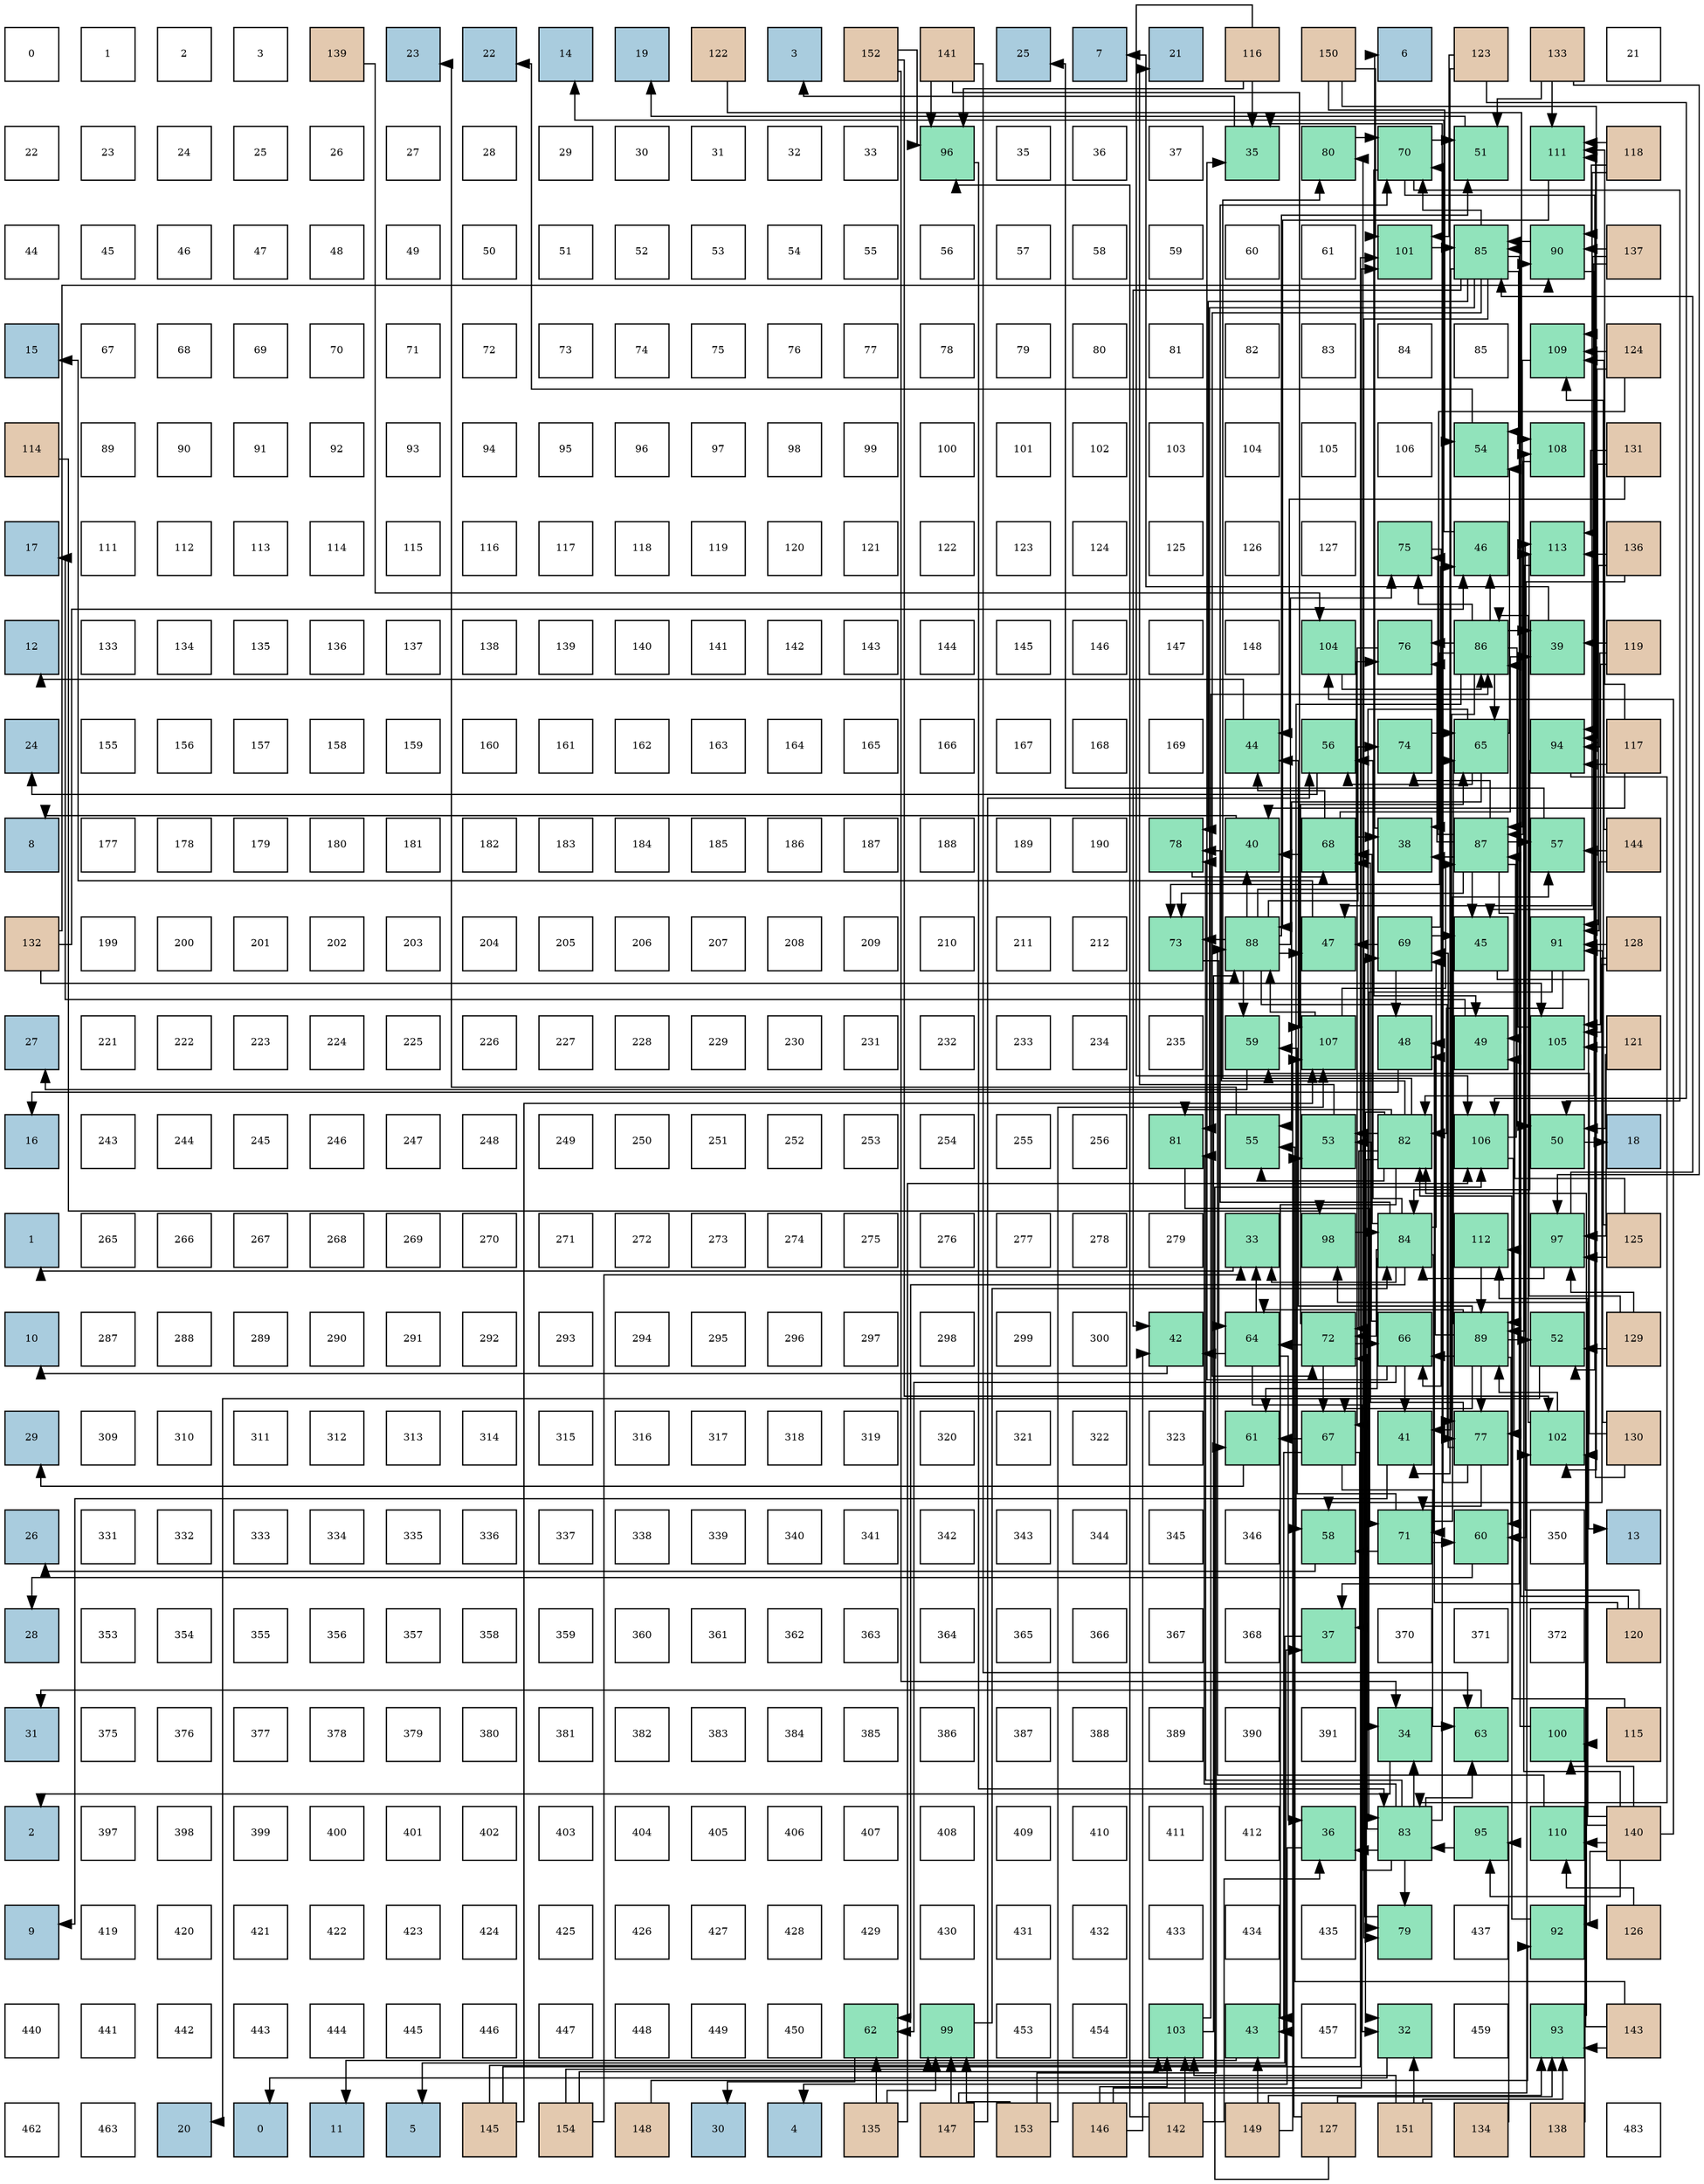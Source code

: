 digraph layout{
 rankdir=TB;
 splines=ortho;
 node [style=filled shape=square fixedsize=true width=0.6];
0[label="0", fontsize=8, fillcolor="#ffffff"];
1[label="1", fontsize=8, fillcolor="#ffffff"];
2[label="2", fontsize=8, fillcolor="#ffffff"];
3[label="3", fontsize=8, fillcolor="#ffffff"];
4[label="139", fontsize=8, fillcolor="#e3c9af"];
5[label="23", fontsize=8, fillcolor="#a9ccde"];
6[label="22", fontsize=8, fillcolor="#a9ccde"];
7[label="14", fontsize=8, fillcolor="#a9ccde"];
8[label="19", fontsize=8, fillcolor="#a9ccde"];
9[label="122", fontsize=8, fillcolor="#e3c9af"];
10[label="3", fontsize=8, fillcolor="#a9ccde"];
11[label="152", fontsize=8, fillcolor="#e3c9af"];
12[label="141", fontsize=8, fillcolor="#e3c9af"];
13[label="25", fontsize=8, fillcolor="#a9ccde"];
14[label="7", fontsize=8, fillcolor="#a9ccde"];
15[label="21", fontsize=8, fillcolor="#a9ccde"];
16[label="116", fontsize=8, fillcolor="#e3c9af"];
17[label="150", fontsize=8, fillcolor="#e3c9af"];
18[label="6", fontsize=8, fillcolor="#a9ccde"];
19[label="123", fontsize=8, fillcolor="#e3c9af"];
20[label="133", fontsize=8, fillcolor="#e3c9af"];
21[label="21", fontsize=8, fillcolor="#ffffff"];
22[label="22", fontsize=8, fillcolor="#ffffff"];
23[label="23", fontsize=8, fillcolor="#ffffff"];
24[label="24", fontsize=8, fillcolor="#ffffff"];
25[label="25", fontsize=8, fillcolor="#ffffff"];
26[label="26", fontsize=8, fillcolor="#ffffff"];
27[label="27", fontsize=8, fillcolor="#ffffff"];
28[label="28", fontsize=8, fillcolor="#ffffff"];
29[label="29", fontsize=8, fillcolor="#ffffff"];
30[label="30", fontsize=8, fillcolor="#ffffff"];
31[label="31", fontsize=8, fillcolor="#ffffff"];
32[label="32", fontsize=8, fillcolor="#ffffff"];
33[label="33", fontsize=8, fillcolor="#ffffff"];
34[label="96", fontsize=8, fillcolor="#91e3bb"];
35[label="35", fontsize=8, fillcolor="#ffffff"];
36[label="36", fontsize=8, fillcolor="#ffffff"];
37[label="37", fontsize=8, fillcolor="#ffffff"];
38[label="35", fontsize=8, fillcolor="#91e3bb"];
39[label="80", fontsize=8, fillcolor="#91e3bb"];
40[label="70", fontsize=8, fillcolor="#91e3bb"];
41[label="51", fontsize=8, fillcolor="#91e3bb"];
42[label="111", fontsize=8, fillcolor="#91e3bb"];
43[label="118", fontsize=8, fillcolor="#e3c9af"];
44[label="44", fontsize=8, fillcolor="#ffffff"];
45[label="45", fontsize=8, fillcolor="#ffffff"];
46[label="46", fontsize=8, fillcolor="#ffffff"];
47[label="47", fontsize=8, fillcolor="#ffffff"];
48[label="48", fontsize=8, fillcolor="#ffffff"];
49[label="49", fontsize=8, fillcolor="#ffffff"];
50[label="50", fontsize=8, fillcolor="#ffffff"];
51[label="51", fontsize=8, fillcolor="#ffffff"];
52[label="52", fontsize=8, fillcolor="#ffffff"];
53[label="53", fontsize=8, fillcolor="#ffffff"];
54[label="54", fontsize=8, fillcolor="#ffffff"];
55[label="55", fontsize=8, fillcolor="#ffffff"];
56[label="56", fontsize=8, fillcolor="#ffffff"];
57[label="57", fontsize=8, fillcolor="#ffffff"];
58[label="58", fontsize=8, fillcolor="#ffffff"];
59[label="59", fontsize=8, fillcolor="#ffffff"];
60[label="60", fontsize=8, fillcolor="#ffffff"];
61[label="61", fontsize=8, fillcolor="#ffffff"];
62[label="101", fontsize=8, fillcolor="#91e3bb"];
63[label="85", fontsize=8, fillcolor="#91e3bb"];
64[label="90", fontsize=8, fillcolor="#91e3bb"];
65[label="137", fontsize=8, fillcolor="#e3c9af"];
66[label="15", fontsize=8, fillcolor="#a9ccde"];
67[label="67", fontsize=8, fillcolor="#ffffff"];
68[label="68", fontsize=8, fillcolor="#ffffff"];
69[label="69", fontsize=8, fillcolor="#ffffff"];
70[label="70", fontsize=8, fillcolor="#ffffff"];
71[label="71", fontsize=8, fillcolor="#ffffff"];
72[label="72", fontsize=8, fillcolor="#ffffff"];
73[label="73", fontsize=8, fillcolor="#ffffff"];
74[label="74", fontsize=8, fillcolor="#ffffff"];
75[label="75", fontsize=8, fillcolor="#ffffff"];
76[label="76", fontsize=8, fillcolor="#ffffff"];
77[label="77", fontsize=8, fillcolor="#ffffff"];
78[label="78", fontsize=8, fillcolor="#ffffff"];
79[label="79", fontsize=8, fillcolor="#ffffff"];
80[label="80", fontsize=8, fillcolor="#ffffff"];
81[label="81", fontsize=8, fillcolor="#ffffff"];
82[label="82", fontsize=8, fillcolor="#ffffff"];
83[label="83", fontsize=8, fillcolor="#ffffff"];
84[label="84", fontsize=8, fillcolor="#ffffff"];
85[label="85", fontsize=8, fillcolor="#ffffff"];
86[label="109", fontsize=8, fillcolor="#91e3bb"];
87[label="124", fontsize=8, fillcolor="#e3c9af"];
88[label="114", fontsize=8, fillcolor="#e3c9af"];
89[label="89", fontsize=8, fillcolor="#ffffff"];
90[label="90", fontsize=8, fillcolor="#ffffff"];
91[label="91", fontsize=8, fillcolor="#ffffff"];
92[label="92", fontsize=8, fillcolor="#ffffff"];
93[label="93", fontsize=8, fillcolor="#ffffff"];
94[label="94", fontsize=8, fillcolor="#ffffff"];
95[label="95", fontsize=8, fillcolor="#ffffff"];
96[label="96", fontsize=8, fillcolor="#ffffff"];
97[label="97", fontsize=8, fillcolor="#ffffff"];
98[label="98", fontsize=8, fillcolor="#ffffff"];
99[label="99", fontsize=8, fillcolor="#ffffff"];
100[label="100", fontsize=8, fillcolor="#ffffff"];
101[label="101", fontsize=8, fillcolor="#ffffff"];
102[label="102", fontsize=8, fillcolor="#ffffff"];
103[label="103", fontsize=8, fillcolor="#ffffff"];
104[label="104", fontsize=8, fillcolor="#ffffff"];
105[label="105", fontsize=8, fillcolor="#ffffff"];
106[label="106", fontsize=8, fillcolor="#ffffff"];
107[label="54", fontsize=8, fillcolor="#91e3bb"];
108[label="108", fontsize=8, fillcolor="#91e3bb"];
109[label="131", fontsize=8, fillcolor="#e3c9af"];
110[label="17", fontsize=8, fillcolor="#a9ccde"];
111[label="111", fontsize=8, fillcolor="#ffffff"];
112[label="112", fontsize=8, fillcolor="#ffffff"];
113[label="113", fontsize=8, fillcolor="#ffffff"];
114[label="114", fontsize=8, fillcolor="#ffffff"];
115[label="115", fontsize=8, fillcolor="#ffffff"];
116[label="116", fontsize=8, fillcolor="#ffffff"];
117[label="117", fontsize=8, fillcolor="#ffffff"];
118[label="118", fontsize=8, fillcolor="#ffffff"];
119[label="119", fontsize=8, fillcolor="#ffffff"];
120[label="120", fontsize=8, fillcolor="#ffffff"];
121[label="121", fontsize=8, fillcolor="#ffffff"];
122[label="122", fontsize=8, fillcolor="#ffffff"];
123[label="123", fontsize=8, fillcolor="#ffffff"];
124[label="124", fontsize=8, fillcolor="#ffffff"];
125[label="125", fontsize=8, fillcolor="#ffffff"];
126[label="126", fontsize=8, fillcolor="#ffffff"];
127[label="127", fontsize=8, fillcolor="#ffffff"];
128[label="75", fontsize=8, fillcolor="#91e3bb"];
129[label="46", fontsize=8, fillcolor="#91e3bb"];
130[label="113", fontsize=8, fillcolor="#91e3bb"];
131[label="136", fontsize=8, fillcolor="#e3c9af"];
132[label="12", fontsize=8, fillcolor="#a9ccde"];
133[label="133", fontsize=8, fillcolor="#ffffff"];
134[label="134", fontsize=8, fillcolor="#ffffff"];
135[label="135", fontsize=8, fillcolor="#ffffff"];
136[label="136", fontsize=8, fillcolor="#ffffff"];
137[label="137", fontsize=8, fillcolor="#ffffff"];
138[label="138", fontsize=8, fillcolor="#ffffff"];
139[label="139", fontsize=8, fillcolor="#ffffff"];
140[label="140", fontsize=8, fillcolor="#ffffff"];
141[label="141", fontsize=8, fillcolor="#ffffff"];
142[label="142", fontsize=8, fillcolor="#ffffff"];
143[label="143", fontsize=8, fillcolor="#ffffff"];
144[label="144", fontsize=8, fillcolor="#ffffff"];
145[label="145", fontsize=8, fillcolor="#ffffff"];
146[label="146", fontsize=8, fillcolor="#ffffff"];
147[label="147", fontsize=8, fillcolor="#ffffff"];
148[label="148", fontsize=8, fillcolor="#ffffff"];
149[label="104", fontsize=8, fillcolor="#91e3bb"];
150[label="76", fontsize=8, fillcolor="#91e3bb"];
151[label="86", fontsize=8, fillcolor="#91e3bb"];
152[label="39", fontsize=8, fillcolor="#91e3bb"];
153[label="119", fontsize=8, fillcolor="#e3c9af"];
154[label="24", fontsize=8, fillcolor="#a9ccde"];
155[label="155", fontsize=8, fillcolor="#ffffff"];
156[label="156", fontsize=8, fillcolor="#ffffff"];
157[label="157", fontsize=8, fillcolor="#ffffff"];
158[label="158", fontsize=8, fillcolor="#ffffff"];
159[label="159", fontsize=8, fillcolor="#ffffff"];
160[label="160", fontsize=8, fillcolor="#ffffff"];
161[label="161", fontsize=8, fillcolor="#ffffff"];
162[label="162", fontsize=8, fillcolor="#ffffff"];
163[label="163", fontsize=8, fillcolor="#ffffff"];
164[label="164", fontsize=8, fillcolor="#ffffff"];
165[label="165", fontsize=8, fillcolor="#ffffff"];
166[label="166", fontsize=8, fillcolor="#ffffff"];
167[label="167", fontsize=8, fillcolor="#ffffff"];
168[label="168", fontsize=8, fillcolor="#ffffff"];
169[label="169", fontsize=8, fillcolor="#ffffff"];
170[label="44", fontsize=8, fillcolor="#91e3bb"];
171[label="56", fontsize=8, fillcolor="#91e3bb"];
172[label="74", fontsize=8, fillcolor="#91e3bb"];
173[label="65", fontsize=8, fillcolor="#91e3bb"];
174[label="94", fontsize=8, fillcolor="#91e3bb"];
175[label="117", fontsize=8, fillcolor="#e3c9af"];
176[label="8", fontsize=8, fillcolor="#a9ccde"];
177[label="177", fontsize=8, fillcolor="#ffffff"];
178[label="178", fontsize=8, fillcolor="#ffffff"];
179[label="179", fontsize=8, fillcolor="#ffffff"];
180[label="180", fontsize=8, fillcolor="#ffffff"];
181[label="181", fontsize=8, fillcolor="#ffffff"];
182[label="182", fontsize=8, fillcolor="#ffffff"];
183[label="183", fontsize=8, fillcolor="#ffffff"];
184[label="184", fontsize=8, fillcolor="#ffffff"];
185[label="185", fontsize=8, fillcolor="#ffffff"];
186[label="186", fontsize=8, fillcolor="#ffffff"];
187[label="187", fontsize=8, fillcolor="#ffffff"];
188[label="188", fontsize=8, fillcolor="#ffffff"];
189[label="189", fontsize=8, fillcolor="#ffffff"];
190[label="190", fontsize=8, fillcolor="#ffffff"];
191[label="78", fontsize=8, fillcolor="#91e3bb"];
192[label="40", fontsize=8, fillcolor="#91e3bb"];
193[label="68", fontsize=8, fillcolor="#91e3bb"];
194[label="38", fontsize=8, fillcolor="#91e3bb"];
195[label="87", fontsize=8, fillcolor="#91e3bb"];
196[label="57", fontsize=8, fillcolor="#91e3bb"];
197[label="144", fontsize=8, fillcolor="#e3c9af"];
198[label="132", fontsize=8, fillcolor="#e3c9af"];
199[label="199", fontsize=8, fillcolor="#ffffff"];
200[label="200", fontsize=8, fillcolor="#ffffff"];
201[label="201", fontsize=8, fillcolor="#ffffff"];
202[label="202", fontsize=8, fillcolor="#ffffff"];
203[label="203", fontsize=8, fillcolor="#ffffff"];
204[label="204", fontsize=8, fillcolor="#ffffff"];
205[label="205", fontsize=8, fillcolor="#ffffff"];
206[label="206", fontsize=8, fillcolor="#ffffff"];
207[label="207", fontsize=8, fillcolor="#ffffff"];
208[label="208", fontsize=8, fillcolor="#ffffff"];
209[label="209", fontsize=8, fillcolor="#ffffff"];
210[label="210", fontsize=8, fillcolor="#ffffff"];
211[label="211", fontsize=8, fillcolor="#ffffff"];
212[label="212", fontsize=8, fillcolor="#ffffff"];
213[label="73", fontsize=8, fillcolor="#91e3bb"];
214[label="88", fontsize=8, fillcolor="#91e3bb"];
215[label="47", fontsize=8, fillcolor="#91e3bb"];
216[label="69", fontsize=8, fillcolor="#91e3bb"];
217[label="45", fontsize=8, fillcolor="#91e3bb"];
218[label="91", fontsize=8, fillcolor="#91e3bb"];
219[label="128", fontsize=8, fillcolor="#e3c9af"];
220[label="27", fontsize=8, fillcolor="#a9ccde"];
221[label="221", fontsize=8, fillcolor="#ffffff"];
222[label="222", fontsize=8, fillcolor="#ffffff"];
223[label="223", fontsize=8, fillcolor="#ffffff"];
224[label="224", fontsize=8, fillcolor="#ffffff"];
225[label="225", fontsize=8, fillcolor="#ffffff"];
226[label="226", fontsize=8, fillcolor="#ffffff"];
227[label="227", fontsize=8, fillcolor="#ffffff"];
228[label="228", fontsize=8, fillcolor="#ffffff"];
229[label="229", fontsize=8, fillcolor="#ffffff"];
230[label="230", fontsize=8, fillcolor="#ffffff"];
231[label="231", fontsize=8, fillcolor="#ffffff"];
232[label="232", fontsize=8, fillcolor="#ffffff"];
233[label="233", fontsize=8, fillcolor="#ffffff"];
234[label="234", fontsize=8, fillcolor="#ffffff"];
235[label="235", fontsize=8, fillcolor="#ffffff"];
236[label="59", fontsize=8, fillcolor="#91e3bb"];
237[label="107", fontsize=8, fillcolor="#91e3bb"];
238[label="48", fontsize=8, fillcolor="#91e3bb"];
239[label="49", fontsize=8, fillcolor="#91e3bb"];
240[label="105", fontsize=8, fillcolor="#91e3bb"];
241[label="121", fontsize=8, fillcolor="#e3c9af"];
242[label="16", fontsize=8, fillcolor="#a9ccde"];
243[label="243", fontsize=8, fillcolor="#ffffff"];
244[label="244", fontsize=8, fillcolor="#ffffff"];
245[label="245", fontsize=8, fillcolor="#ffffff"];
246[label="246", fontsize=8, fillcolor="#ffffff"];
247[label="247", fontsize=8, fillcolor="#ffffff"];
248[label="248", fontsize=8, fillcolor="#ffffff"];
249[label="249", fontsize=8, fillcolor="#ffffff"];
250[label="250", fontsize=8, fillcolor="#ffffff"];
251[label="251", fontsize=8, fillcolor="#ffffff"];
252[label="252", fontsize=8, fillcolor="#ffffff"];
253[label="253", fontsize=8, fillcolor="#ffffff"];
254[label="254", fontsize=8, fillcolor="#ffffff"];
255[label="255", fontsize=8, fillcolor="#ffffff"];
256[label="256", fontsize=8, fillcolor="#ffffff"];
257[label="81", fontsize=8, fillcolor="#91e3bb"];
258[label="55", fontsize=8, fillcolor="#91e3bb"];
259[label="53", fontsize=8, fillcolor="#91e3bb"];
260[label="82", fontsize=8, fillcolor="#91e3bb"];
261[label="106", fontsize=8, fillcolor="#91e3bb"];
262[label="50", fontsize=8, fillcolor="#91e3bb"];
263[label="18", fontsize=8, fillcolor="#a9ccde"];
264[label="1", fontsize=8, fillcolor="#a9ccde"];
265[label="265", fontsize=8, fillcolor="#ffffff"];
266[label="266", fontsize=8, fillcolor="#ffffff"];
267[label="267", fontsize=8, fillcolor="#ffffff"];
268[label="268", fontsize=8, fillcolor="#ffffff"];
269[label="269", fontsize=8, fillcolor="#ffffff"];
270[label="270", fontsize=8, fillcolor="#ffffff"];
271[label="271", fontsize=8, fillcolor="#ffffff"];
272[label="272", fontsize=8, fillcolor="#ffffff"];
273[label="273", fontsize=8, fillcolor="#ffffff"];
274[label="274", fontsize=8, fillcolor="#ffffff"];
275[label="275", fontsize=8, fillcolor="#ffffff"];
276[label="276", fontsize=8, fillcolor="#ffffff"];
277[label="277", fontsize=8, fillcolor="#ffffff"];
278[label="278", fontsize=8, fillcolor="#ffffff"];
279[label="279", fontsize=8, fillcolor="#ffffff"];
280[label="33", fontsize=8, fillcolor="#91e3bb"];
281[label="98", fontsize=8, fillcolor="#91e3bb"];
282[label="84", fontsize=8, fillcolor="#91e3bb"];
283[label="112", fontsize=8, fillcolor="#91e3bb"];
284[label="97", fontsize=8, fillcolor="#91e3bb"];
285[label="125", fontsize=8, fillcolor="#e3c9af"];
286[label="10", fontsize=8, fillcolor="#a9ccde"];
287[label="287", fontsize=8, fillcolor="#ffffff"];
288[label="288", fontsize=8, fillcolor="#ffffff"];
289[label="289", fontsize=8, fillcolor="#ffffff"];
290[label="290", fontsize=8, fillcolor="#ffffff"];
291[label="291", fontsize=8, fillcolor="#ffffff"];
292[label="292", fontsize=8, fillcolor="#ffffff"];
293[label="293", fontsize=8, fillcolor="#ffffff"];
294[label="294", fontsize=8, fillcolor="#ffffff"];
295[label="295", fontsize=8, fillcolor="#ffffff"];
296[label="296", fontsize=8, fillcolor="#ffffff"];
297[label="297", fontsize=8, fillcolor="#ffffff"];
298[label="298", fontsize=8, fillcolor="#ffffff"];
299[label="299", fontsize=8, fillcolor="#ffffff"];
300[label="300", fontsize=8, fillcolor="#ffffff"];
301[label="42", fontsize=8, fillcolor="#91e3bb"];
302[label="64", fontsize=8, fillcolor="#91e3bb"];
303[label="72", fontsize=8, fillcolor="#91e3bb"];
304[label="66", fontsize=8, fillcolor="#91e3bb"];
305[label="89", fontsize=8, fillcolor="#91e3bb"];
306[label="52", fontsize=8, fillcolor="#91e3bb"];
307[label="129", fontsize=8, fillcolor="#e3c9af"];
308[label="29", fontsize=8, fillcolor="#a9ccde"];
309[label="309", fontsize=8, fillcolor="#ffffff"];
310[label="310", fontsize=8, fillcolor="#ffffff"];
311[label="311", fontsize=8, fillcolor="#ffffff"];
312[label="312", fontsize=8, fillcolor="#ffffff"];
313[label="313", fontsize=8, fillcolor="#ffffff"];
314[label="314", fontsize=8, fillcolor="#ffffff"];
315[label="315", fontsize=8, fillcolor="#ffffff"];
316[label="316", fontsize=8, fillcolor="#ffffff"];
317[label="317", fontsize=8, fillcolor="#ffffff"];
318[label="318", fontsize=8, fillcolor="#ffffff"];
319[label="319", fontsize=8, fillcolor="#ffffff"];
320[label="320", fontsize=8, fillcolor="#ffffff"];
321[label="321", fontsize=8, fillcolor="#ffffff"];
322[label="322", fontsize=8, fillcolor="#ffffff"];
323[label="323", fontsize=8, fillcolor="#ffffff"];
324[label="61", fontsize=8, fillcolor="#91e3bb"];
325[label="67", fontsize=8, fillcolor="#91e3bb"];
326[label="41", fontsize=8, fillcolor="#91e3bb"];
327[label="77", fontsize=8, fillcolor="#91e3bb"];
328[label="102", fontsize=8, fillcolor="#91e3bb"];
329[label="130", fontsize=8, fillcolor="#e3c9af"];
330[label="26", fontsize=8, fillcolor="#a9ccde"];
331[label="331", fontsize=8, fillcolor="#ffffff"];
332[label="332", fontsize=8, fillcolor="#ffffff"];
333[label="333", fontsize=8, fillcolor="#ffffff"];
334[label="334", fontsize=8, fillcolor="#ffffff"];
335[label="335", fontsize=8, fillcolor="#ffffff"];
336[label="336", fontsize=8, fillcolor="#ffffff"];
337[label="337", fontsize=8, fillcolor="#ffffff"];
338[label="338", fontsize=8, fillcolor="#ffffff"];
339[label="339", fontsize=8, fillcolor="#ffffff"];
340[label="340", fontsize=8, fillcolor="#ffffff"];
341[label="341", fontsize=8, fillcolor="#ffffff"];
342[label="342", fontsize=8, fillcolor="#ffffff"];
343[label="343", fontsize=8, fillcolor="#ffffff"];
344[label="344", fontsize=8, fillcolor="#ffffff"];
345[label="345", fontsize=8, fillcolor="#ffffff"];
346[label="346", fontsize=8, fillcolor="#ffffff"];
347[label="58", fontsize=8, fillcolor="#91e3bb"];
348[label="71", fontsize=8, fillcolor="#91e3bb"];
349[label="60", fontsize=8, fillcolor="#91e3bb"];
350[label="350", fontsize=8, fillcolor="#ffffff"];
351[label="13", fontsize=8, fillcolor="#a9ccde"];
352[label="28", fontsize=8, fillcolor="#a9ccde"];
353[label="353", fontsize=8, fillcolor="#ffffff"];
354[label="354", fontsize=8, fillcolor="#ffffff"];
355[label="355", fontsize=8, fillcolor="#ffffff"];
356[label="356", fontsize=8, fillcolor="#ffffff"];
357[label="357", fontsize=8, fillcolor="#ffffff"];
358[label="358", fontsize=8, fillcolor="#ffffff"];
359[label="359", fontsize=8, fillcolor="#ffffff"];
360[label="360", fontsize=8, fillcolor="#ffffff"];
361[label="361", fontsize=8, fillcolor="#ffffff"];
362[label="362", fontsize=8, fillcolor="#ffffff"];
363[label="363", fontsize=8, fillcolor="#ffffff"];
364[label="364", fontsize=8, fillcolor="#ffffff"];
365[label="365", fontsize=8, fillcolor="#ffffff"];
366[label="366", fontsize=8, fillcolor="#ffffff"];
367[label="367", fontsize=8, fillcolor="#ffffff"];
368[label="368", fontsize=8, fillcolor="#ffffff"];
369[label="37", fontsize=8, fillcolor="#91e3bb"];
370[label="370", fontsize=8, fillcolor="#ffffff"];
371[label="371", fontsize=8, fillcolor="#ffffff"];
372[label="372", fontsize=8, fillcolor="#ffffff"];
373[label="120", fontsize=8, fillcolor="#e3c9af"];
374[label="31", fontsize=8, fillcolor="#a9ccde"];
375[label="375", fontsize=8, fillcolor="#ffffff"];
376[label="376", fontsize=8, fillcolor="#ffffff"];
377[label="377", fontsize=8, fillcolor="#ffffff"];
378[label="378", fontsize=8, fillcolor="#ffffff"];
379[label="379", fontsize=8, fillcolor="#ffffff"];
380[label="380", fontsize=8, fillcolor="#ffffff"];
381[label="381", fontsize=8, fillcolor="#ffffff"];
382[label="382", fontsize=8, fillcolor="#ffffff"];
383[label="383", fontsize=8, fillcolor="#ffffff"];
384[label="384", fontsize=8, fillcolor="#ffffff"];
385[label="385", fontsize=8, fillcolor="#ffffff"];
386[label="386", fontsize=8, fillcolor="#ffffff"];
387[label="387", fontsize=8, fillcolor="#ffffff"];
388[label="388", fontsize=8, fillcolor="#ffffff"];
389[label="389", fontsize=8, fillcolor="#ffffff"];
390[label="390", fontsize=8, fillcolor="#ffffff"];
391[label="391", fontsize=8, fillcolor="#ffffff"];
392[label="34", fontsize=8, fillcolor="#91e3bb"];
393[label="63", fontsize=8, fillcolor="#91e3bb"];
394[label="100", fontsize=8, fillcolor="#91e3bb"];
395[label="115", fontsize=8, fillcolor="#e3c9af"];
396[label="2", fontsize=8, fillcolor="#a9ccde"];
397[label="397", fontsize=8, fillcolor="#ffffff"];
398[label="398", fontsize=8, fillcolor="#ffffff"];
399[label="399", fontsize=8, fillcolor="#ffffff"];
400[label="400", fontsize=8, fillcolor="#ffffff"];
401[label="401", fontsize=8, fillcolor="#ffffff"];
402[label="402", fontsize=8, fillcolor="#ffffff"];
403[label="403", fontsize=8, fillcolor="#ffffff"];
404[label="404", fontsize=8, fillcolor="#ffffff"];
405[label="405", fontsize=8, fillcolor="#ffffff"];
406[label="406", fontsize=8, fillcolor="#ffffff"];
407[label="407", fontsize=8, fillcolor="#ffffff"];
408[label="408", fontsize=8, fillcolor="#ffffff"];
409[label="409", fontsize=8, fillcolor="#ffffff"];
410[label="410", fontsize=8, fillcolor="#ffffff"];
411[label="411", fontsize=8, fillcolor="#ffffff"];
412[label="412", fontsize=8, fillcolor="#ffffff"];
413[label="36", fontsize=8, fillcolor="#91e3bb"];
414[label="83", fontsize=8, fillcolor="#91e3bb"];
415[label="95", fontsize=8, fillcolor="#91e3bb"];
416[label="110", fontsize=8, fillcolor="#91e3bb"];
417[label="140", fontsize=8, fillcolor="#e3c9af"];
418[label="9", fontsize=8, fillcolor="#a9ccde"];
419[label="419", fontsize=8, fillcolor="#ffffff"];
420[label="420", fontsize=8, fillcolor="#ffffff"];
421[label="421", fontsize=8, fillcolor="#ffffff"];
422[label="422", fontsize=8, fillcolor="#ffffff"];
423[label="423", fontsize=8, fillcolor="#ffffff"];
424[label="424", fontsize=8, fillcolor="#ffffff"];
425[label="425", fontsize=8, fillcolor="#ffffff"];
426[label="426", fontsize=8, fillcolor="#ffffff"];
427[label="427", fontsize=8, fillcolor="#ffffff"];
428[label="428", fontsize=8, fillcolor="#ffffff"];
429[label="429", fontsize=8, fillcolor="#ffffff"];
430[label="430", fontsize=8, fillcolor="#ffffff"];
431[label="431", fontsize=8, fillcolor="#ffffff"];
432[label="432", fontsize=8, fillcolor="#ffffff"];
433[label="433", fontsize=8, fillcolor="#ffffff"];
434[label="434", fontsize=8, fillcolor="#ffffff"];
435[label="435", fontsize=8, fillcolor="#ffffff"];
436[label="79", fontsize=8, fillcolor="#91e3bb"];
437[label="437", fontsize=8, fillcolor="#ffffff"];
438[label="92", fontsize=8, fillcolor="#91e3bb"];
439[label="126", fontsize=8, fillcolor="#e3c9af"];
440[label="440", fontsize=8, fillcolor="#ffffff"];
441[label="441", fontsize=8, fillcolor="#ffffff"];
442[label="442", fontsize=8, fillcolor="#ffffff"];
443[label="443", fontsize=8, fillcolor="#ffffff"];
444[label="444", fontsize=8, fillcolor="#ffffff"];
445[label="445", fontsize=8, fillcolor="#ffffff"];
446[label="446", fontsize=8, fillcolor="#ffffff"];
447[label="447", fontsize=8, fillcolor="#ffffff"];
448[label="448", fontsize=8, fillcolor="#ffffff"];
449[label="449", fontsize=8, fillcolor="#ffffff"];
450[label="450", fontsize=8, fillcolor="#ffffff"];
451[label="62", fontsize=8, fillcolor="#91e3bb"];
452[label="99", fontsize=8, fillcolor="#91e3bb"];
453[label="453", fontsize=8, fillcolor="#ffffff"];
454[label="454", fontsize=8, fillcolor="#ffffff"];
455[label="103", fontsize=8, fillcolor="#91e3bb"];
456[label="43", fontsize=8, fillcolor="#91e3bb"];
457[label="457", fontsize=8, fillcolor="#ffffff"];
458[label="32", fontsize=8, fillcolor="#91e3bb"];
459[label="459", fontsize=8, fillcolor="#ffffff"];
460[label="93", fontsize=8, fillcolor="#91e3bb"];
461[label="143", fontsize=8, fillcolor="#e3c9af"];
462[label="462", fontsize=8, fillcolor="#ffffff"];
463[label="463", fontsize=8, fillcolor="#ffffff"];
464[label="20", fontsize=8, fillcolor="#a9ccde"];
465[label="0", fontsize=8, fillcolor="#a9ccde"];
466[label="11", fontsize=8, fillcolor="#a9ccde"];
467[label="5", fontsize=8, fillcolor="#a9ccde"];
468[label="145", fontsize=8, fillcolor="#e3c9af"];
469[label="154", fontsize=8, fillcolor="#e3c9af"];
470[label="148", fontsize=8, fillcolor="#e3c9af"];
471[label="30", fontsize=8, fillcolor="#a9ccde"];
472[label="4", fontsize=8, fillcolor="#a9ccde"];
473[label="135", fontsize=8, fillcolor="#e3c9af"];
474[label="147", fontsize=8, fillcolor="#e3c9af"];
475[label="153", fontsize=8, fillcolor="#e3c9af"];
476[label="146", fontsize=8, fillcolor="#e3c9af"];
477[label="142", fontsize=8, fillcolor="#e3c9af"];
478[label="149", fontsize=8, fillcolor="#e3c9af"];
479[label="127", fontsize=8, fillcolor="#e3c9af"];
480[label="151", fontsize=8, fillcolor="#e3c9af"];
481[label="134", fontsize=8, fillcolor="#e3c9af"];
482[label="138", fontsize=8, fillcolor="#e3c9af"];
483[label="483", fontsize=8, fillcolor="#ffffff"];
edge [constraint=false, style=vis];458 -> 465;
280 -> 264;
392 -> 396;
38 -> 10;
413 -> 472;
369 -> 467;
194 -> 18;
152 -> 14;
192 -> 176;
326 -> 418;
301 -> 286;
456 -> 466;
170 -> 132;
217 -> 351;
129 -> 7;
215 -> 66;
238 -> 242;
239 -> 110;
262 -> 263;
41 -> 8;
306 -> 464;
259 -> 15;
107 -> 6;
258 -> 5;
171 -> 154;
196 -> 13;
347 -> 330;
236 -> 220;
349 -> 352;
324 -> 308;
451 -> 471;
393 -> 374;
302 -> 458;
302 -> 280;
302 -> 413;
302 -> 301;
173 -> 392;
173 -> 107;
173 -> 258;
173 -> 171;
304 -> 38;
304 -> 326;
304 -> 259;
304 -> 451;
325 -> 369;
325 -> 456;
325 -> 324;
325 -> 393;
193 -> 194;
193 -> 152;
193 -> 192;
193 -> 170;
216 -> 217;
216 -> 129;
216 -> 215;
216 -> 238;
40 -> 239;
40 -> 262;
40 -> 41;
40 -> 306;
348 -> 196;
348 -> 347;
348 -> 236;
348 -> 349;
303 -> 302;
303 -> 173;
303 -> 304;
303 -> 325;
213 -> 302;
172 -> 173;
128 -> 304;
150 -> 325;
327 -> 193;
327 -> 216;
327 -> 40;
327 -> 348;
191 -> 193;
436 -> 216;
39 -> 40;
257 -> 348;
260 -> 458;
260 -> 456;
260 -> 259;
260 -> 258;
260 -> 303;
260 -> 191;
260 -> 436;
260 -> 39;
260 -> 257;
414 -> 392;
414 -> 38;
414 -> 413;
414 -> 393;
414 -> 303;
414 -> 191;
414 -> 436;
414 -> 39;
414 -> 257;
282 -> 280;
282 -> 171;
282 -> 324;
282 -> 451;
282 -> 193;
282 -> 216;
282 -> 40;
282 -> 348;
282 -> 303;
63 -> 369;
63 -> 326;
63 -> 301;
63 -> 107;
63 -> 40;
63 -> 303;
63 -> 191;
63 -> 436;
63 -> 257;
151 -> 152;
151 -> 129;
151 -> 262;
151 -> 347;
151 -> 173;
151 -> 213;
151 -> 128;
151 -> 150;
151 -> 327;
195 -> 194;
195 -> 217;
195 -> 239;
195 -> 196;
195 -> 213;
195 -> 172;
195 -> 128;
195 -> 150;
195 -> 327;
214 -> 192;
214 -> 215;
214 -> 41;
214 -> 236;
214 -> 213;
214 -> 172;
214 -> 128;
214 -> 150;
214 -> 327;
305 -> 170;
305 -> 238;
305 -> 306;
305 -> 349;
305 -> 302;
305 -> 173;
305 -> 304;
305 -> 325;
305 -> 327;
64 -> 260;
64 -> 63;
218 -> 260;
218 -> 414;
438 -> 260;
460 -> 260;
174 -> 414;
174 -> 282;
415 -> 414;
34 -> 414;
284 -> 282;
284 -> 63;
281 -> 282;
452 -> 282;
394 -> 63;
62 -> 63;
328 -> 151;
328 -> 305;
455 -> 151;
455 -> 214;
149 -> 151;
240 -> 151;
261 -> 195;
261 -> 305;
237 -> 195;
237 -> 214;
108 -> 195;
86 -> 195;
416 -> 214;
42 -> 214;
283 -> 305;
130 -> 305;
88 -> 281;
395 -> 283;
16 -> 38;
16 -> 34;
16 -> 261;
175 -> 192;
175 -> 174;
175 -> 42;
43 -> 215;
43 -> 64;
43 -> 42;
153 -> 152;
153 -> 174;
153 -> 240;
373 -> 238;
373 -> 64;
373 -> 130;
241 -> 262;
241 -> 284;
241 -> 240;
9 -> 108;
19 -> 326;
19 -> 62;
19 -> 261;
87 -> 194;
87 -> 174;
87 -> 86;
285 -> 239;
285 -> 284;
285 -> 86;
439 -> 416;
479 -> 259;
479 -> 460;
479 -> 261;
219 -> 347;
219 -> 218;
219 -> 240;
307 -> 306;
307 -> 284;
307 -> 130;
329 -> 236;
329 -> 218;
329 -> 42;
109 -> 170;
109 -> 174;
109 -> 130;
198 -> 129;
198 -> 64;
198 -> 240;
20 -> 41;
20 -> 284;
20 -> 42;
481 -> 415;
473 -> 451;
473 -> 452;
473 -> 261;
131 -> 349;
131 -> 218;
131 -> 130;
65 -> 217;
65 -> 64;
65 -> 86;
482 -> 394;
4 -> 149;
417 -> 438;
417 -> 415;
417 -> 281;
417 -> 394;
417 -> 149;
417 -> 108;
417 -> 416;
417 -> 283;
12 -> 393;
12 -> 34;
12 -> 237;
477 -> 413;
477 -> 34;
477 -> 455;
461 -> 258;
461 -> 460;
461 -> 328;
197 -> 196;
197 -> 218;
197 -> 86;
468 -> 369;
468 -> 62;
468 -> 237;
476 -> 301;
476 -> 62;
476 -> 455;
474 -> 171;
474 -> 452;
474 -> 328;
470 -> 438;
478 -> 456;
478 -> 460;
478 -> 237;
17 -> 107;
17 -> 62;
17 -> 328;
480 -> 458;
480 -> 460;
480 -> 455;
11 -> 392;
11 -> 34;
11 -> 328;
475 -> 324;
475 -> 452;
475 -> 237;
469 -> 280;
469 -> 452;
469 -> 455;
edge [constraint=true, style=invis];
0 -> 22 -> 44 -> 66 -> 88 -> 110 -> 132 -> 154 -> 176 -> 198 -> 220 -> 242 -> 264 -> 286 -> 308 -> 330 -> 352 -> 374 -> 396 -> 418 -> 440 -> 462;
1 -> 23 -> 45 -> 67 -> 89 -> 111 -> 133 -> 155 -> 177 -> 199 -> 221 -> 243 -> 265 -> 287 -> 309 -> 331 -> 353 -> 375 -> 397 -> 419 -> 441 -> 463;
2 -> 24 -> 46 -> 68 -> 90 -> 112 -> 134 -> 156 -> 178 -> 200 -> 222 -> 244 -> 266 -> 288 -> 310 -> 332 -> 354 -> 376 -> 398 -> 420 -> 442 -> 464;
3 -> 25 -> 47 -> 69 -> 91 -> 113 -> 135 -> 157 -> 179 -> 201 -> 223 -> 245 -> 267 -> 289 -> 311 -> 333 -> 355 -> 377 -> 399 -> 421 -> 443 -> 465;
4 -> 26 -> 48 -> 70 -> 92 -> 114 -> 136 -> 158 -> 180 -> 202 -> 224 -> 246 -> 268 -> 290 -> 312 -> 334 -> 356 -> 378 -> 400 -> 422 -> 444 -> 466;
5 -> 27 -> 49 -> 71 -> 93 -> 115 -> 137 -> 159 -> 181 -> 203 -> 225 -> 247 -> 269 -> 291 -> 313 -> 335 -> 357 -> 379 -> 401 -> 423 -> 445 -> 467;
6 -> 28 -> 50 -> 72 -> 94 -> 116 -> 138 -> 160 -> 182 -> 204 -> 226 -> 248 -> 270 -> 292 -> 314 -> 336 -> 358 -> 380 -> 402 -> 424 -> 446 -> 468;
7 -> 29 -> 51 -> 73 -> 95 -> 117 -> 139 -> 161 -> 183 -> 205 -> 227 -> 249 -> 271 -> 293 -> 315 -> 337 -> 359 -> 381 -> 403 -> 425 -> 447 -> 469;
8 -> 30 -> 52 -> 74 -> 96 -> 118 -> 140 -> 162 -> 184 -> 206 -> 228 -> 250 -> 272 -> 294 -> 316 -> 338 -> 360 -> 382 -> 404 -> 426 -> 448 -> 470;
9 -> 31 -> 53 -> 75 -> 97 -> 119 -> 141 -> 163 -> 185 -> 207 -> 229 -> 251 -> 273 -> 295 -> 317 -> 339 -> 361 -> 383 -> 405 -> 427 -> 449 -> 471;
10 -> 32 -> 54 -> 76 -> 98 -> 120 -> 142 -> 164 -> 186 -> 208 -> 230 -> 252 -> 274 -> 296 -> 318 -> 340 -> 362 -> 384 -> 406 -> 428 -> 450 -> 472;
11 -> 33 -> 55 -> 77 -> 99 -> 121 -> 143 -> 165 -> 187 -> 209 -> 231 -> 253 -> 275 -> 297 -> 319 -> 341 -> 363 -> 385 -> 407 -> 429 -> 451 -> 473;
12 -> 34 -> 56 -> 78 -> 100 -> 122 -> 144 -> 166 -> 188 -> 210 -> 232 -> 254 -> 276 -> 298 -> 320 -> 342 -> 364 -> 386 -> 408 -> 430 -> 452 -> 474;
13 -> 35 -> 57 -> 79 -> 101 -> 123 -> 145 -> 167 -> 189 -> 211 -> 233 -> 255 -> 277 -> 299 -> 321 -> 343 -> 365 -> 387 -> 409 -> 431 -> 453 -> 475;
14 -> 36 -> 58 -> 80 -> 102 -> 124 -> 146 -> 168 -> 190 -> 212 -> 234 -> 256 -> 278 -> 300 -> 322 -> 344 -> 366 -> 388 -> 410 -> 432 -> 454 -> 476;
15 -> 37 -> 59 -> 81 -> 103 -> 125 -> 147 -> 169 -> 191 -> 213 -> 235 -> 257 -> 279 -> 301 -> 323 -> 345 -> 367 -> 389 -> 411 -> 433 -> 455 -> 477;
16 -> 38 -> 60 -> 82 -> 104 -> 126 -> 148 -> 170 -> 192 -> 214 -> 236 -> 258 -> 280 -> 302 -> 324 -> 346 -> 368 -> 390 -> 412 -> 434 -> 456 -> 478;
17 -> 39 -> 61 -> 83 -> 105 -> 127 -> 149 -> 171 -> 193 -> 215 -> 237 -> 259 -> 281 -> 303 -> 325 -> 347 -> 369 -> 391 -> 413 -> 435 -> 457 -> 479;
18 -> 40 -> 62 -> 84 -> 106 -> 128 -> 150 -> 172 -> 194 -> 216 -> 238 -> 260 -> 282 -> 304 -> 326 -> 348 -> 370 -> 392 -> 414 -> 436 -> 458 -> 480;
19 -> 41 -> 63 -> 85 -> 107 -> 129 -> 151 -> 173 -> 195 -> 217 -> 239 -> 261 -> 283 -> 305 -> 327 -> 349 -> 371 -> 393 -> 415 -> 437 -> 459 -> 481;
20 -> 42 -> 64 -> 86 -> 108 -> 130 -> 152 -> 174 -> 196 -> 218 -> 240 -> 262 -> 284 -> 306 -> 328 -> 350 -> 372 -> 394 -> 416 -> 438 -> 460 -> 482;
21 -> 43 -> 65 -> 87 -> 109 -> 131 -> 153 -> 175 -> 197 -> 219 -> 241 -> 263 -> 285 -> 307 -> 329 -> 351 -> 373 -> 395 -> 417 -> 439 -> 461 -> 483;
rank = same {0 -> 1 -> 2 -> 3 -> 4 -> 5 -> 6 -> 7 -> 8 -> 9 -> 10 -> 11 -> 12 -> 13 -> 14 -> 15 -> 16 -> 17 -> 18 -> 19 -> 20 -> 21};
rank = same {22 -> 23 -> 24 -> 25 -> 26 -> 27 -> 28 -> 29 -> 30 -> 31 -> 32 -> 33 -> 34 -> 35 -> 36 -> 37 -> 38 -> 39 -> 40 -> 41 -> 42 -> 43};
rank = same {44 -> 45 -> 46 -> 47 -> 48 -> 49 -> 50 -> 51 -> 52 -> 53 -> 54 -> 55 -> 56 -> 57 -> 58 -> 59 -> 60 -> 61 -> 62 -> 63 -> 64 -> 65};
rank = same {66 -> 67 -> 68 -> 69 -> 70 -> 71 -> 72 -> 73 -> 74 -> 75 -> 76 -> 77 -> 78 -> 79 -> 80 -> 81 -> 82 -> 83 -> 84 -> 85 -> 86 -> 87};
rank = same {88 -> 89 -> 90 -> 91 -> 92 -> 93 -> 94 -> 95 -> 96 -> 97 -> 98 -> 99 -> 100 -> 101 -> 102 -> 103 -> 104 -> 105 -> 106 -> 107 -> 108 -> 109};
rank = same {110 -> 111 -> 112 -> 113 -> 114 -> 115 -> 116 -> 117 -> 118 -> 119 -> 120 -> 121 -> 122 -> 123 -> 124 -> 125 -> 126 -> 127 -> 128 -> 129 -> 130 -> 131};
rank = same {132 -> 133 -> 134 -> 135 -> 136 -> 137 -> 138 -> 139 -> 140 -> 141 -> 142 -> 143 -> 144 -> 145 -> 146 -> 147 -> 148 -> 149 -> 150 -> 151 -> 152 -> 153};
rank = same {154 -> 155 -> 156 -> 157 -> 158 -> 159 -> 160 -> 161 -> 162 -> 163 -> 164 -> 165 -> 166 -> 167 -> 168 -> 169 -> 170 -> 171 -> 172 -> 173 -> 174 -> 175};
rank = same {176 -> 177 -> 178 -> 179 -> 180 -> 181 -> 182 -> 183 -> 184 -> 185 -> 186 -> 187 -> 188 -> 189 -> 190 -> 191 -> 192 -> 193 -> 194 -> 195 -> 196 -> 197};
rank = same {198 -> 199 -> 200 -> 201 -> 202 -> 203 -> 204 -> 205 -> 206 -> 207 -> 208 -> 209 -> 210 -> 211 -> 212 -> 213 -> 214 -> 215 -> 216 -> 217 -> 218 -> 219};
rank = same {220 -> 221 -> 222 -> 223 -> 224 -> 225 -> 226 -> 227 -> 228 -> 229 -> 230 -> 231 -> 232 -> 233 -> 234 -> 235 -> 236 -> 237 -> 238 -> 239 -> 240 -> 241};
rank = same {242 -> 243 -> 244 -> 245 -> 246 -> 247 -> 248 -> 249 -> 250 -> 251 -> 252 -> 253 -> 254 -> 255 -> 256 -> 257 -> 258 -> 259 -> 260 -> 261 -> 262 -> 263};
rank = same {264 -> 265 -> 266 -> 267 -> 268 -> 269 -> 270 -> 271 -> 272 -> 273 -> 274 -> 275 -> 276 -> 277 -> 278 -> 279 -> 280 -> 281 -> 282 -> 283 -> 284 -> 285};
rank = same {286 -> 287 -> 288 -> 289 -> 290 -> 291 -> 292 -> 293 -> 294 -> 295 -> 296 -> 297 -> 298 -> 299 -> 300 -> 301 -> 302 -> 303 -> 304 -> 305 -> 306 -> 307};
rank = same {308 -> 309 -> 310 -> 311 -> 312 -> 313 -> 314 -> 315 -> 316 -> 317 -> 318 -> 319 -> 320 -> 321 -> 322 -> 323 -> 324 -> 325 -> 326 -> 327 -> 328 -> 329};
rank = same {330 -> 331 -> 332 -> 333 -> 334 -> 335 -> 336 -> 337 -> 338 -> 339 -> 340 -> 341 -> 342 -> 343 -> 344 -> 345 -> 346 -> 347 -> 348 -> 349 -> 350 -> 351};
rank = same {352 -> 353 -> 354 -> 355 -> 356 -> 357 -> 358 -> 359 -> 360 -> 361 -> 362 -> 363 -> 364 -> 365 -> 366 -> 367 -> 368 -> 369 -> 370 -> 371 -> 372 -> 373};
rank = same {374 -> 375 -> 376 -> 377 -> 378 -> 379 -> 380 -> 381 -> 382 -> 383 -> 384 -> 385 -> 386 -> 387 -> 388 -> 389 -> 390 -> 391 -> 392 -> 393 -> 394 -> 395};
rank = same {396 -> 397 -> 398 -> 399 -> 400 -> 401 -> 402 -> 403 -> 404 -> 405 -> 406 -> 407 -> 408 -> 409 -> 410 -> 411 -> 412 -> 413 -> 414 -> 415 -> 416 -> 417};
rank = same {418 -> 419 -> 420 -> 421 -> 422 -> 423 -> 424 -> 425 -> 426 -> 427 -> 428 -> 429 -> 430 -> 431 -> 432 -> 433 -> 434 -> 435 -> 436 -> 437 -> 438 -> 439};
rank = same {440 -> 441 -> 442 -> 443 -> 444 -> 445 -> 446 -> 447 -> 448 -> 449 -> 450 -> 451 -> 452 -> 453 -> 454 -> 455 -> 456 -> 457 -> 458 -> 459 -> 460 -> 461};
rank = same {462 -> 463 -> 464 -> 465 -> 466 -> 467 -> 468 -> 469 -> 470 -> 471 -> 472 -> 473 -> 474 -> 475 -> 476 -> 477 -> 478 -> 479 -> 480 -> 481 -> 482 -> 483};
}